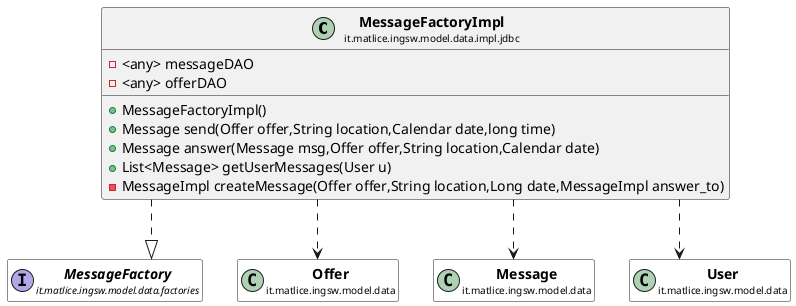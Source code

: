 @startuml

skinparam svgLinkTarget _parent
skinparam linetype ortho
set namespaceSeparator none
class "<b><size:14>MessageFactoryImpl</b>\n<size:10>it.matlice.ingsw.model.data.impl.jdbc" as it.matlice.ingsw.model.data.impl.jdbc.MessageFactoryImpl  [[../../../../../../../it/matlice/ingsw/model/data/impl/jdbc/MessageFactoryImpl.html{it.matlice.ingsw.model.data.impl.jdbc.MessageFactoryImpl}]] {
-<any> messageDAO
-<any> offerDAO
+MessageFactoryImpl()
+Message send(Offer offer,String location,Calendar date,long time)
+Message answer(Message msg,Offer offer,String location,Calendar date)
+List<Message> getUserMessages(User u)
-MessageImpl createMessage(Offer offer,String location,Long date,MessageImpl answer_to)
}


interface "<b><size:14>MessageFactory</b>\n<size:10>it.matlice.ingsw.model.data.factories" as it.matlice.ingsw.model.data.factories.MessageFactory  [[../../../../../../../it/matlice/ingsw/model/data/factories/MessageFactory.html{it.matlice.ingsw.model.data.factories.MessageFactory}]] #white {
}

hide it.matlice.ingsw.model.data.factories.MessageFactory fields
hide it.matlice.ingsw.model.data.factories.MessageFactory methods

it.matlice.ingsw.model.data.impl.jdbc.MessageFactoryImpl ..|> it.matlice.ingsw.model.data.factories.MessageFactory

class "<b><size:14>Offer</b>\n<size:10>it.matlice.ingsw.model.data" as it.matlice.ingsw.model.data.Offer  [[../../../../../../../it/matlice/ingsw/model/data/Offer.html{it.matlice.ingsw.model.data.Offer}]] #white {
}

hide it.matlice.ingsw.model.data.Offer fields
hide it.matlice.ingsw.model.data.Offer methods

it.matlice.ingsw.model.data.impl.jdbc.MessageFactoryImpl ..> it.matlice.ingsw.model.data.Offer


class "<b><size:14>Message</b>\n<size:10>it.matlice.ingsw.model.data" as it.matlice.ingsw.model.data.Message  [[../../../../../../../it/matlice/ingsw/model/data/Message.html{it.matlice.ingsw.model.data.Message}]] #white {
}

hide it.matlice.ingsw.model.data.Message fields
hide it.matlice.ingsw.model.data.Message methods

it.matlice.ingsw.model.data.impl.jdbc.MessageFactoryImpl ..> it.matlice.ingsw.model.data.Message

class "<b><size:14>User</b>\n<size:10>it.matlice.ingsw.model.data" as it.matlice.ingsw.model.data.User  [[../../../../../../../it/matlice/ingsw/model/data/User.html{it.matlice.ingsw.model.data.User}]] #white {
}

hide it.matlice.ingsw.model.data.User fields
hide it.matlice.ingsw.model.data.User methods

it.matlice.ingsw.model.data.impl.jdbc.MessageFactoryImpl ..> it.matlice.ingsw.model.data.User




@enduml
